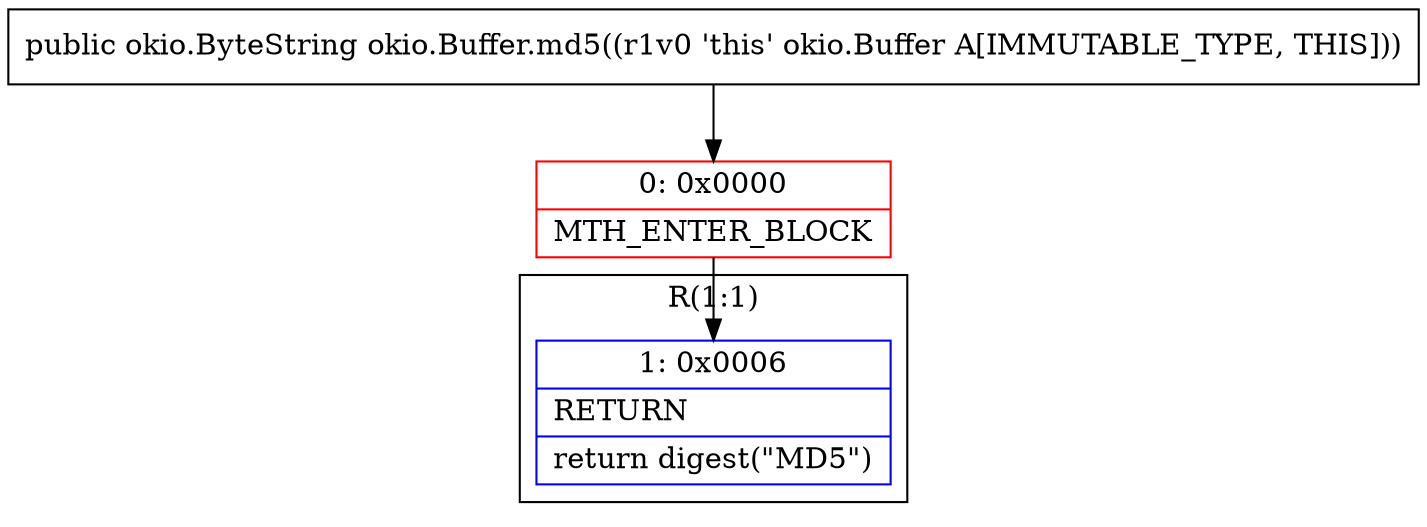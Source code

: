 digraph "CFG forokio.Buffer.md5()Lokio\/ByteString;" {
subgraph cluster_Region_1379834134 {
label = "R(1:1)";
node [shape=record,color=blue];
Node_1 [shape=record,label="{1\:\ 0x0006|RETURN\l|return digest(\"MD5\")\l}"];
}
Node_0 [shape=record,color=red,label="{0\:\ 0x0000|MTH_ENTER_BLOCK\l}"];
MethodNode[shape=record,label="{public okio.ByteString okio.Buffer.md5((r1v0 'this' okio.Buffer A[IMMUTABLE_TYPE, THIS])) }"];
MethodNode -> Node_0;
Node_0 -> Node_1;
}

